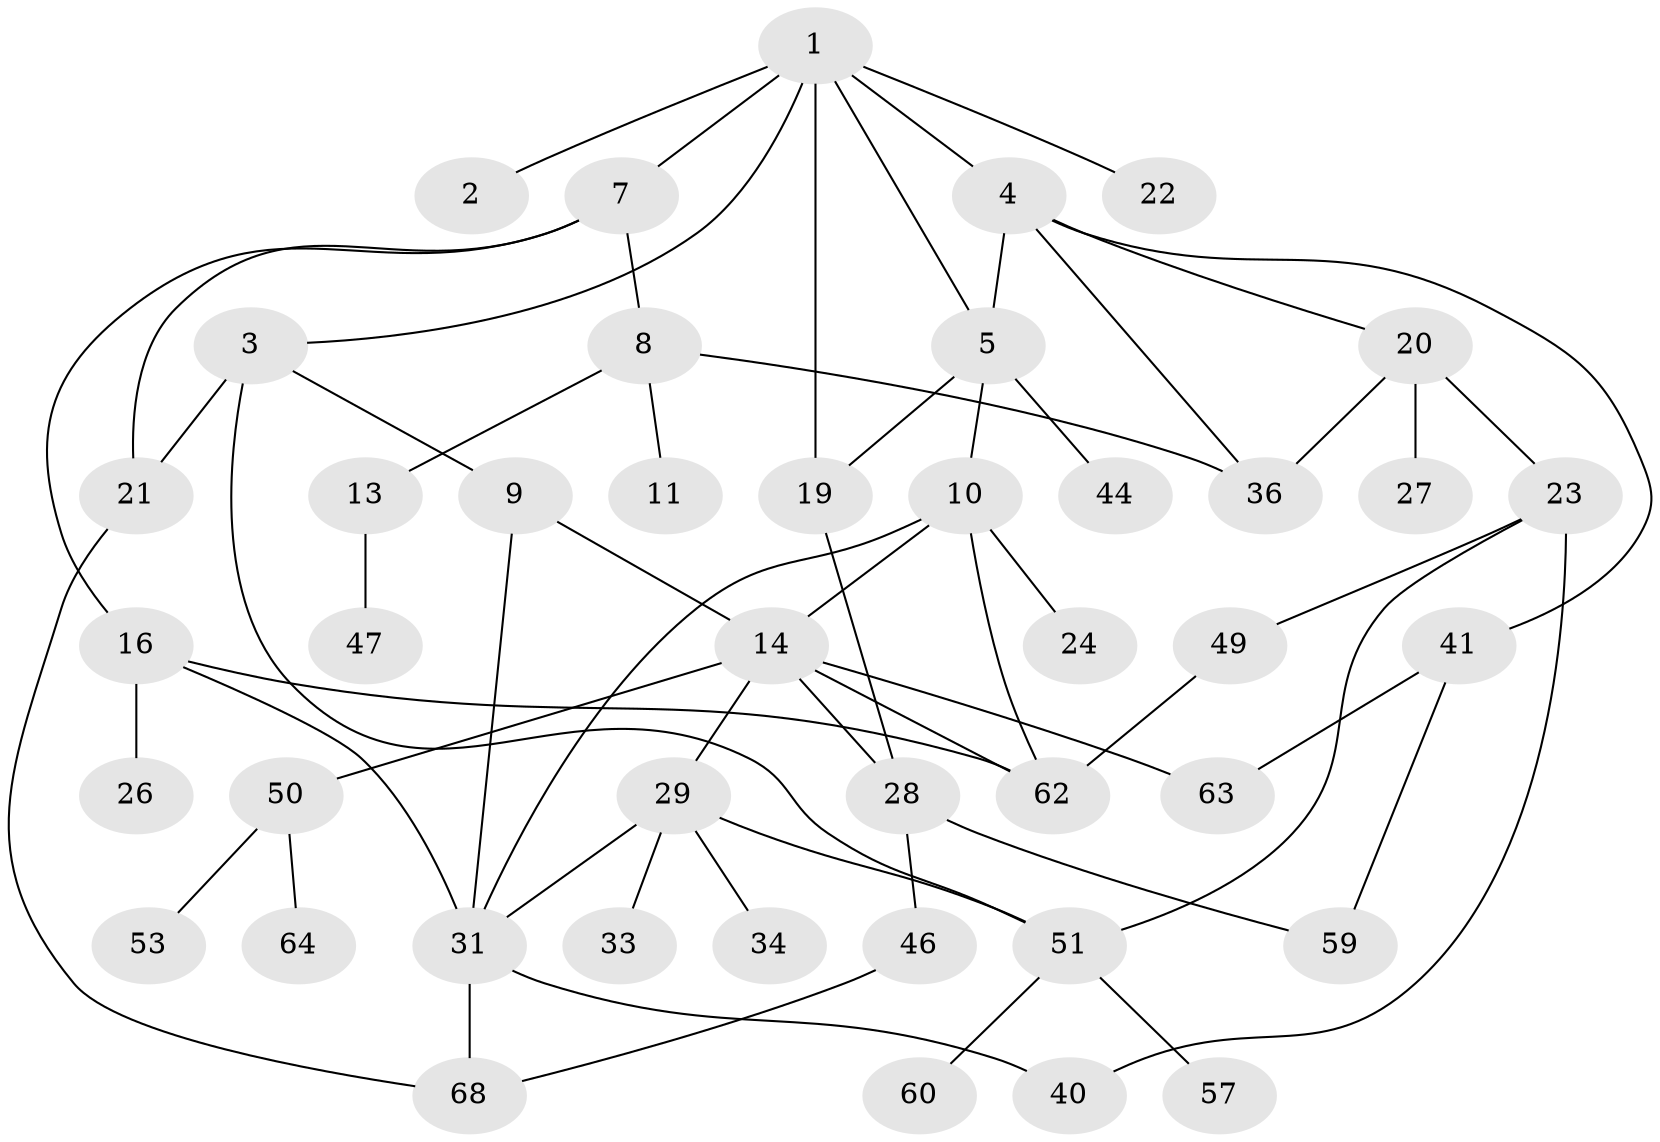 // original degree distribution, {5: 0.10144927536231885, 1: 0.2898550724637681, 4: 0.07246376811594203, 3: 0.2028985507246377, 6: 0.057971014492753624, 2: 0.2608695652173913, 7: 0.014492753623188406}
// Generated by graph-tools (version 1.1) at 2025/10/02/27/25 16:10:52]
// undirected, 43 vertices, 62 edges
graph export_dot {
graph [start="1"]
  node [color=gray90,style=filled];
  1 [super="+6"];
  2;
  3 [super="+65"];
  4 [super="+15"];
  5 [super="+18"];
  7 [super="+48"];
  8 [super="+17"];
  9 [super="+30"];
  10 [super="+12"];
  11 [super="+55"];
  13 [super="+39"];
  14 [super="+25"];
  16 [super="+38"];
  19 [super="+52"];
  20 [super="+35"];
  21 [super="+32"];
  22;
  23 [super="+43"];
  24;
  26 [super="+45"];
  27 [super="+61"];
  28 [super="+42"];
  29 [super="+58"];
  31 [super="+54"];
  33;
  34;
  36 [super="+37"];
  40;
  41 [super="+67"];
  44;
  46;
  47;
  49;
  50;
  51 [super="+56"];
  53;
  57;
  59;
  60;
  62 [super="+69"];
  63 [super="+66"];
  64;
  68;
  1 -- 2;
  1 -- 3;
  1 -- 4;
  1 -- 19;
  1 -- 5;
  1 -- 22;
  1 -- 7;
  3 -- 9;
  3 -- 21 [weight=2];
  3 -- 51;
  4 -- 5 [weight=2];
  4 -- 20;
  4 -- 36;
  4 -- 41;
  5 -- 10;
  5 -- 44;
  5 -- 19;
  7 -- 8;
  7 -- 16;
  7 -- 21;
  8 -- 11;
  8 -- 13;
  8 -- 36;
  9 -- 14;
  9 -- 31;
  10 -- 24;
  10 -- 62 [weight=2];
  10 -- 14;
  10 -- 31;
  13 -- 47;
  14 -- 29;
  14 -- 50;
  14 -- 62;
  14 -- 63;
  14 -- 28;
  16 -- 26;
  16 -- 31;
  16 -- 62;
  19 -- 28;
  20 -- 23 [weight=2];
  20 -- 27;
  20 -- 36;
  21 -- 68;
  23 -- 40;
  23 -- 49;
  23 -- 51;
  28 -- 59;
  28 -- 46;
  29 -- 31;
  29 -- 33;
  29 -- 34;
  29 -- 51;
  31 -- 68;
  31 -- 40;
  41 -- 59;
  41 -- 63;
  46 -- 68;
  49 -- 62;
  50 -- 53;
  50 -- 64;
  51 -- 57;
  51 -- 60;
}
